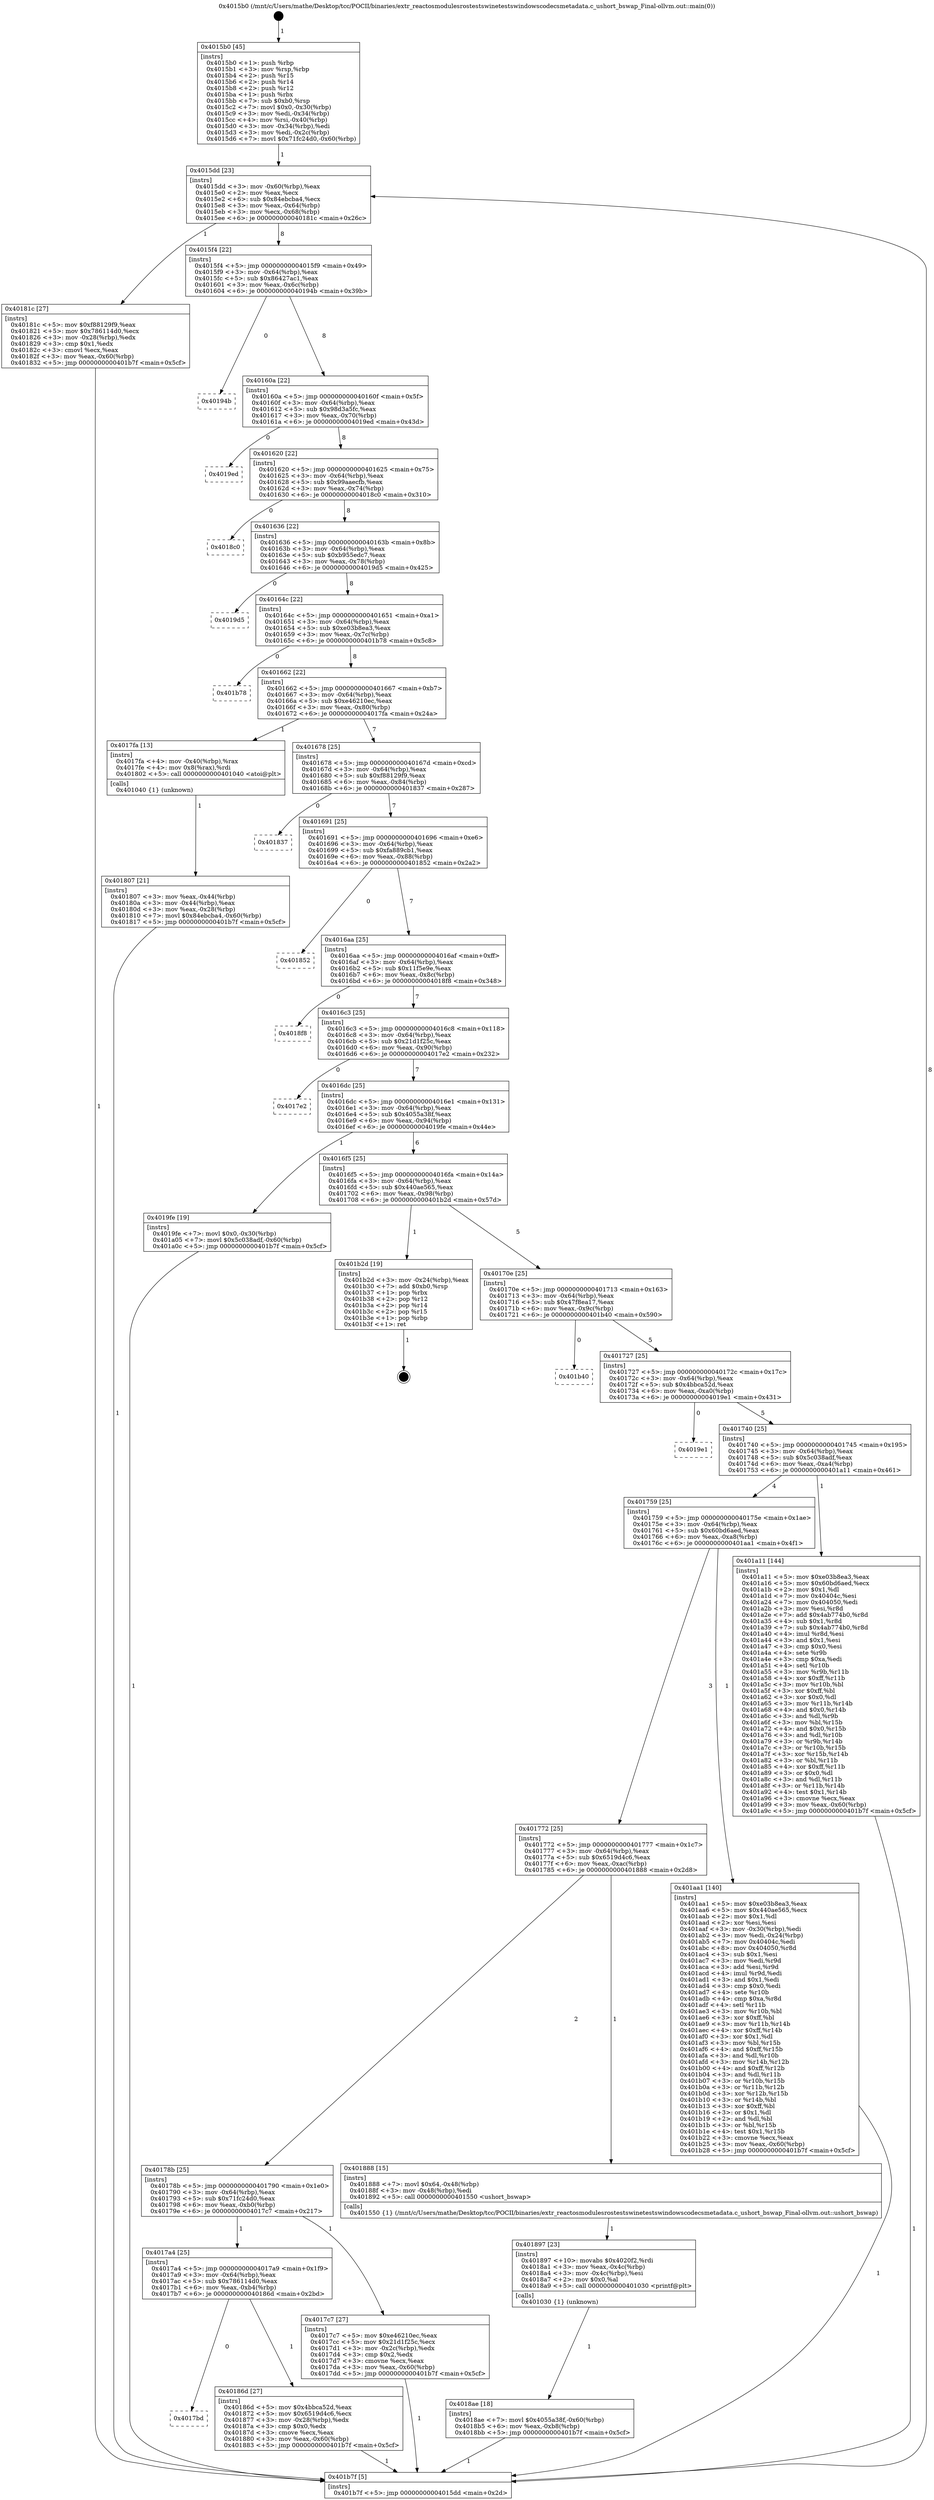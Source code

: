 digraph "0x4015b0" {
  label = "0x4015b0 (/mnt/c/Users/mathe/Desktop/tcc/POCII/binaries/extr_reactosmodulesrostestswinetestswindowscodecsmetadata.c_ushort_bswap_Final-ollvm.out::main(0))"
  labelloc = "t"
  node[shape=record]

  Entry [label="",width=0.3,height=0.3,shape=circle,fillcolor=black,style=filled]
  "0x4015dd" [label="{
     0x4015dd [23]\l
     | [instrs]\l
     &nbsp;&nbsp;0x4015dd \<+3\>: mov -0x60(%rbp),%eax\l
     &nbsp;&nbsp;0x4015e0 \<+2\>: mov %eax,%ecx\l
     &nbsp;&nbsp;0x4015e2 \<+6\>: sub $0x84ebcba4,%ecx\l
     &nbsp;&nbsp;0x4015e8 \<+3\>: mov %eax,-0x64(%rbp)\l
     &nbsp;&nbsp;0x4015eb \<+3\>: mov %ecx,-0x68(%rbp)\l
     &nbsp;&nbsp;0x4015ee \<+6\>: je 000000000040181c \<main+0x26c\>\l
  }"]
  "0x40181c" [label="{
     0x40181c [27]\l
     | [instrs]\l
     &nbsp;&nbsp;0x40181c \<+5\>: mov $0xf88129f9,%eax\l
     &nbsp;&nbsp;0x401821 \<+5\>: mov $0x786114d0,%ecx\l
     &nbsp;&nbsp;0x401826 \<+3\>: mov -0x28(%rbp),%edx\l
     &nbsp;&nbsp;0x401829 \<+3\>: cmp $0x1,%edx\l
     &nbsp;&nbsp;0x40182c \<+3\>: cmovl %ecx,%eax\l
     &nbsp;&nbsp;0x40182f \<+3\>: mov %eax,-0x60(%rbp)\l
     &nbsp;&nbsp;0x401832 \<+5\>: jmp 0000000000401b7f \<main+0x5cf\>\l
  }"]
  "0x4015f4" [label="{
     0x4015f4 [22]\l
     | [instrs]\l
     &nbsp;&nbsp;0x4015f4 \<+5\>: jmp 00000000004015f9 \<main+0x49\>\l
     &nbsp;&nbsp;0x4015f9 \<+3\>: mov -0x64(%rbp),%eax\l
     &nbsp;&nbsp;0x4015fc \<+5\>: sub $0x86427ac1,%eax\l
     &nbsp;&nbsp;0x401601 \<+3\>: mov %eax,-0x6c(%rbp)\l
     &nbsp;&nbsp;0x401604 \<+6\>: je 000000000040194b \<main+0x39b\>\l
  }"]
  Exit [label="",width=0.3,height=0.3,shape=circle,fillcolor=black,style=filled,peripheries=2]
  "0x40194b" [label="{
     0x40194b\l
  }", style=dashed]
  "0x40160a" [label="{
     0x40160a [22]\l
     | [instrs]\l
     &nbsp;&nbsp;0x40160a \<+5\>: jmp 000000000040160f \<main+0x5f\>\l
     &nbsp;&nbsp;0x40160f \<+3\>: mov -0x64(%rbp),%eax\l
     &nbsp;&nbsp;0x401612 \<+5\>: sub $0x98d3a5fc,%eax\l
     &nbsp;&nbsp;0x401617 \<+3\>: mov %eax,-0x70(%rbp)\l
     &nbsp;&nbsp;0x40161a \<+6\>: je 00000000004019ed \<main+0x43d\>\l
  }"]
  "0x4018ae" [label="{
     0x4018ae [18]\l
     | [instrs]\l
     &nbsp;&nbsp;0x4018ae \<+7\>: movl $0x4055a38f,-0x60(%rbp)\l
     &nbsp;&nbsp;0x4018b5 \<+6\>: mov %eax,-0xb8(%rbp)\l
     &nbsp;&nbsp;0x4018bb \<+5\>: jmp 0000000000401b7f \<main+0x5cf\>\l
  }"]
  "0x4019ed" [label="{
     0x4019ed\l
  }", style=dashed]
  "0x401620" [label="{
     0x401620 [22]\l
     | [instrs]\l
     &nbsp;&nbsp;0x401620 \<+5\>: jmp 0000000000401625 \<main+0x75\>\l
     &nbsp;&nbsp;0x401625 \<+3\>: mov -0x64(%rbp),%eax\l
     &nbsp;&nbsp;0x401628 \<+5\>: sub $0x99aaecfb,%eax\l
     &nbsp;&nbsp;0x40162d \<+3\>: mov %eax,-0x74(%rbp)\l
     &nbsp;&nbsp;0x401630 \<+6\>: je 00000000004018c0 \<main+0x310\>\l
  }"]
  "0x401897" [label="{
     0x401897 [23]\l
     | [instrs]\l
     &nbsp;&nbsp;0x401897 \<+10\>: movabs $0x4020f2,%rdi\l
     &nbsp;&nbsp;0x4018a1 \<+3\>: mov %eax,-0x4c(%rbp)\l
     &nbsp;&nbsp;0x4018a4 \<+3\>: mov -0x4c(%rbp),%esi\l
     &nbsp;&nbsp;0x4018a7 \<+2\>: mov $0x0,%al\l
     &nbsp;&nbsp;0x4018a9 \<+5\>: call 0000000000401030 \<printf@plt\>\l
     | [calls]\l
     &nbsp;&nbsp;0x401030 \{1\} (unknown)\l
  }"]
  "0x4018c0" [label="{
     0x4018c0\l
  }", style=dashed]
  "0x401636" [label="{
     0x401636 [22]\l
     | [instrs]\l
     &nbsp;&nbsp;0x401636 \<+5\>: jmp 000000000040163b \<main+0x8b\>\l
     &nbsp;&nbsp;0x40163b \<+3\>: mov -0x64(%rbp),%eax\l
     &nbsp;&nbsp;0x40163e \<+5\>: sub $0xb955edc7,%eax\l
     &nbsp;&nbsp;0x401643 \<+3\>: mov %eax,-0x78(%rbp)\l
     &nbsp;&nbsp;0x401646 \<+6\>: je 00000000004019d5 \<main+0x425\>\l
  }"]
  "0x4017bd" [label="{
     0x4017bd\l
  }", style=dashed]
  "0x4019d5" [label="{
     0x4019d5\l
  }", style=dashed]
  "0x40164c" [label="{
     0x40164c [22]\l
     | [instrs]\l
     &nbsp;&nbsp;0x40164c \<+5\>: jmp 0000000000401651 \<main+0xa1\>\l
     &nbsp;&nbsp;0x401651 \<+3\>: mov -0x64(%rbp),%eax\l
     &nbsp;&nbsp;0x401654 \<+5\>: sub $0xe03b8ea3,%eax\l
     &nbsp;&nbsp;0x401659 \<+3\>: mov %eax,-0x7c(%rbp)\l
     &nbsp;&nbsp;0x40165c \<+6\>: je 0000000000401b78 \<main+0x5c8\>\l
  }"]
  "0x40186d" [label="{
     0x40186d [27]\l
     | [instrs]\l
     &nbsp;&nbsp;0x40186d \<+5\>: mov $0x4bbca52d,%eax\l
     &nbsp;&nbsp;0x401872 \<+5\>: mov $0x6519d4c6,%ecx\l
     &nbsp;&nbsp;0x401877 \<+3\>: mov -0x28(%rbp),%edx\l
     &nbsp;&nbsp;0x40187a \<+3\>: cmp $0x0,%edx\l
     &nbsp;&nbsp;0x40187d \<+3\>: cmove %ecx,%eax\l
     &nbsp;&nbsp;0x401880 \<+3\>: mov %eax,-0x60(%rbp)\l
     &nbsp;&nbsp;0x401883 \<+5\>: jmp 0000000000401b7f \<main+0x5cf\>\l
  }"]
  "0x401b78" [label="{
     0x401b78\l
  }", style=dashed]
  "0x401662" [label="{
     0x401662 [22]\l
     | [instrs]\l
     &nbsp;&nbsp;0x401662 \<+5\>: jmp 0000000000401667 \<main+0xb7\>\l
     &nbsp;&nbsp;0x401667 \<+3\>: mov -0x64(%rbp),%eax\l
     &nbsp;&nbsp;0x40166a \<+5\>: sub $0xe46210ec,%eax\l
     &nbsp;&nbsp;0x40166f \<+3\>: mov %eax,-0x80(%rbp)\l
     &nbsp;&nbsp;0x401672 \<+6\>: je 00000000004017fa \<main+0x24a\>\l
  }"]
  "0x401807" [label="{
     0x401807 [21]\l
     | [instrs]\l
     &nbsp;&nbsp;0x401807 \<+3\>: mov %eax,-0x44(%rbp)\l
     &nbsp;&nbsp;0x40180a \<+3\>: mov -0x44(%rbp),%eax\l
     &nbsp;&nbsp;0x40180d \<+3\>: mov %eax,-0x28(%rbp)\l
     &nbsp;&nbsp;0x401810 \<+7\>: movl $0x84ebcba4,-0x60(%rbp)\l
     &nbsp;&nbsp;0x401817 \<+5\>: jmp 0000000000401b7f \<main+0x5cf\>\l
  }"]
  "0x4017fa" [label="{
     0x4017fa [13]\l
     | [instrs]\l
     &nbsp;&nbsp;0x4017fa \<+4\>: mov -0x40(%rbp),%rax\l
     &nbsp;&nbsp;0x4017fe \<+4\>: mov 0x8(%rax),%rdi\l
     &nbsp;&nbsp;0x401802 \<+5\>: call 0000000000401040 \<atoi@plt\>\l
     | [calls]\l
     &nbsp;&nbsp;0x401040 \{1\} (unknown)\l
  }"]
  "0x401678" [label="{
     0x401678 [25]\l
     | [instrs]\l
     &nbsp;&nbsp;0x401678 \<+5\>: jmp 000000000040167d \<main+0xcd\>\l
     &nbsp;&nbsp;0x40167d \<+3\>: mov -0x64(%rbp),%eax\l
     &nbsp;&nbsp;0x401680 \<+5\>: sub $0xf88129f9,%eax\l
     &nbsp;&nbsp;0x401685 \<+6\>: mov %eax,-0x84(%rbp)\l
     &nbsp;&nbsp;0x40168b \<+6\>: je 0000000000401837 \<main+0x287\>\l
  }"]
  "0x4015b0" [label="{
     0x4015b0 [45]\l
     | [instrs]\l
     &nbsp;&nbsp;0x4015b0 \<+1\>: push %rbp\l
     &nbsp;&nbsp;0x4015b1 \<+3\>: mov %rsp,%rbp\l
     &nbsp;&nbsp;0x4015b4 \<+2\>: push %r15\l
     &nbsp;&nbsp;0x4015b6 \<+2\>: push %r14\l
     &nbsp;&nbsp;0x4015b8 \<+2\>: push %r12\l
     &nbsp;&nbsp;0x4015ba \<+1\>: push %rbx\l
     &nbsp;&nbsp;0x4015bb \<+7\>: sub $0xb0,%rsp\l
     &nbsp;&nbsp;0x4015c2 \<+7\>: movl $0x0,-0x30(%rbp)\l
     &nbsp;&nbsp;0x4015c9 \<+3\>: mov %edi,-0x34(%rbp)\l
     &nbsp;&nbsp;0x4015cc \<+4\>: mov %rsi,-0x40(%rbp)\l
     &nbsp;&nbsp;0x4015d0 \<+3\>: mov -0x34(%rbp),%edi\l
     &nbsp;&nbsp;0x4015d3 \<+3\>: mov %edi,-0x2c(%rbp)\l
     &nbsp;&nbsp;0x4015d6 \<+7\>: movl $0x71fc24d0,-0x60(%rbp)\l
  }"]
  "0x401837" [label="{
     0x401837\l
  }", style=dashed]
  "0x401691" [label="{
     0x401691 [25]\l
     | [instrs]\l
     &nbsp;&nbsp;0x401691 \<+5\>: jmp 0000000000401696 \<main+0xe6\>\l
     &nbsp;&nbsp;0x401696 \<+3\>: mov -0x64(%rbp),%eax\l
     &nbsp;&nbsp;0x401699 \<+5\>: sub $0xfa889cb1,%eax\l
     &nbsp;&nbsp;0x40169e \<+6\>: mov %eax,-0x88(%rbp)\l
     &nbsp;&nbsp;0x4016a4 \<+6\>: je 0000000000401852 \<main+0x2a2\>\l
  }"]
  "0x401b7f" [label="{
     0x401b7f [5]\l
     | [instrs]\l
     &nbsp;&nbsp;0x401b7f \<+5\>: jmp 00000000004015dd \<main+0x2d\>\l
  }"]
  "0x401852" [label="{
     0x401852\l
  }", style=dashed]
  "0x4016aa" [label="{
     0x4016aa [25]\l
     | [instrs]\l
     &nbsp;&nbsp;0x4016aa \<+5\>: jmp 00000000004016af \<main+0xff\>\l
     &nbsp;&nbsp;0x4016af \<+3\>: mov -0x64(%rbp),%eax\l
     &nbsp;&nbsp;0x4016b2 \<+5\>: sub $0x11f5e9e,%eax\l
     &nbsp;&nbsp;0x4016b7 \<+6\>: mov %eax,-0x8c(%rbp)\l
     &nbsp;&nbsp;0x4016bd \<+6\>: je 00000000004018f8 \<main+0x348\>\l
  }"]
  "0x4017a4" [label="{
     0x4017a4 [25]\l
     | [instrs]\l
     &nbsp;&nbsp;0x4017a4 \<+5\>: jmp 00000000004017a9 \<main+0x1f9\>\l
     &nbsp;&nbsp;0x4017a9 \<+3\>: mov -0x64(%rbp),%eax\l
     &nbsp;&nbsp;0x4017ac \<+5\>: sub $0x786114d0,%eax\l
     &nbsp;&nbsp;0x4017b1 \<+6\>: mov %eax,-0xb4(%rbp)\l
     &nbsp;&nbsp;0x4017b7 \<+6\>: je 000000000040186d \<main+0x2bd\>\l
  }"]
  "0x4018f8" [label="{
     0x4018f8\l
  }", style=dashed]
  "0x4016c3" [label="{
     0x4016c3 [25]\l
     | [instrs]\l
     &nbsp;&nbsp;0x4016c3 \<+5\>: jmp 00000000004016c8 \<main+0x118\>\l
     &nbsp;&nbsp;0x4016c8 \<+3\>: mov -0x64(%rbp),%eax\l
     &nbsp;&nbsp;0x4016cb \<+5\>: sub $0x21d1f25c,%eax\l
     &nbsp;&nbsp;0x4016d0 \<+6\>: mov %eax,-0x90(%rbp)\l
     &nbsp;&nbsp;0x4016d6 \<+6\>: je 00000000004017e2 \<main+0x232\>\l
  }"]
  "0x4017c7" [label="{
     0x4017c7 [27]\l
     | [instrs]\l
     &nbsp;&nbsp;0x4017c7 \<+5\>: mov $0xe46210ec,%eax\l
     &nbsp;&nbsp;0x4017cc \<+5\>: mov $0x21d1f25c,%ecx\l
     &nbsp;&nbsp;0x4017d1 \<+3\>: mov -0x2c(%rbp),%edx\l
     &nbsp;&nbsp;0x4017d4 \<+3\>: cmp $0x2,%edx\l
     &nbsp;&nbsp;0x4017d7 \<+3\>: cmovne %ecx,%eax\l
     &nbsp;&nbsp;0x4017da \<+3\>: mov %eax,-0x60(%rbp)\l
     &nbsp;&nbsp;0x4017dd \<+5\>: jmp 0000000000401b7f \<main+0x5cf\>\l
  }"]
  "0x4017e2" [label="{
     0x4017e2\l
  }", style=dashed]
  "0x4016dc" [label="{
     0x4016dc [25]\l
     | [instrs]\l
     &nbsp;&nbsp;0x4016dc \<+5\>: jmp 00000000004016e1 \<main+0x131\>\l
     &nbsp;&nbsp;0x4016e1 \<+3\>: mov -0x64(%rbp),%eax\l
     &nbsp;&nbsp;0x4016e4 \<+5\>: sub $0x4055a38f,%eax\l
     &nbsp;&nbsp;0x4016e9 \<+6\>: mov %eax,-0x94(%rbp)\l
     &nbsp;&nbsp;0x4016ef \<+6\>: je 00000000004019fe \<main+0x44e\>\l
  }"]
  "0x40178b" [label="{
     0x40178b [25]\l
     | [instrs]\l
     &nbsp;&nbsp;0x40178b \<+5\>: jmp 0000000000401790 \<main+0x1e0\>\l
     &nbsp;&nbsp;0x401790 \<+3\>: mov -0x64(%rbp),%eax\l
     &nbsp;&nbsp;0x401793 \<+5\>: sub $0x71fc24d0,%eax\l
     &nbsp;&nbsp;0x401798 \<+6\>: mov %eax,-0xb0(%rbp)\l
     &nbsp;&nbsp;0x40179e \<+6\>: je 00000000004017c7 \<main+0x217\>\l
  }"]
  "0x4019fe" [label="{
     0x4019fe [19]\l
     | [instrs]\l
     &nbsp;&nbsp;0x4019fe \<+7\>: movl $0x0,-0x30(%rbp)\l
     &nbsp;&nbsp;0x401a05 \<+7\>: movl $0x5c038adf,-0x60(%rbp)\l
     &nbsp;&nbsp;0x401a0c \<+5\>: jmp 0000000000401b7f \<main+0x5cf\>\l
  }"]
  "0x4016f5" [label="{
     0x4016f5 [25]\l
     | [instrs]\l
     &nbsp;&nbsp;0x4016f5 \<+5\>: jmp 00000000004016fa \<main+0x14a\>\l
     &nbsp;&nbsp;0x4016fa \<+3\>: mov -0x64(%rbp),%eax\l
     &nbsp;&nbsp;0x4016fd \<+5\>: sub $0x440ae565,%eax\l
     &nbsp;&nbsp;0x401702 \<+6\>: mov %eax,-0x98(%rbp)\l
     &nbsp;&nbsp;0x401708 \<+6\>: je 0000000000401b2d \<main+0x57d\>\l
  }"]
  "0x401888" [label="{
     0x401888 [15]\l
     | [instrs]\l
     &nbsp;&nbsp;0x401888 \<+7\>: movl $0x64,-0x48(%rbp)\l
     &nbsp;&nbsp;0x40188f \<+3\>: mov -0x48(%rbp),%edi\l
     &nbsp;&nbsp;0x401892 \<+5\>: call 0000000000401550 \<ushort_bswap\>\l
     | [calls]\l
     &nbsp;&nbsp;0x401550 \{1\} (/mnt/c/Users/mathe/Desktop/tcc/POCII/binaries/extr_reactosmodulesrostestswinetestswindowscodecsmetadata.c_ushort_bswap_Final-ollvm.out::ushort_bswap)\l
  }"]
  "0x401b2d" [label="{
     0x401b2d [19]\l
     | [instrs]\l
     &nbsp;&nbsp;0x401b2d \<+3\>: mov -0x24(%rbp),%eax\l
     &nbsp;&nbsp;0x401b30 \<+7\>: add $0xb0,%rsp\l
     &nbsp;&nbsp;0x401b37 \<+1\>: pop %rbx\l
     &nbsp;&nbsp;0x401b38 \<+2\>: pop %r12\l
     &nbsp;&nbsp;0x401b3a \<+2\>: pop %r14\l
     &nbsp;&nbsp;0x401b3c \<+2\>: pop %r15\l
     &nbsp;&nbsp;0x401b3e \<+1\>: pop %rbp\l
     &nbsp;&nbsp;0x401b3f \<+1\>: ret\l
  }"]
  "0x40170e" [label="{
     0x40170e [25]\l
     | [instrs]\l
     &nbsp;&nbsp;0x40170e \<+5\>: jmp 0000000000401713 \<main+0x163\>\l
     &nbsp;&nbsp;0x401713 \<+3\>: mov -0x64(%rbp),%eax\l
     &nbsp;&nbsp;0x401716 \<+5\>: sub $0x47f8ea17,%eax\l
     &nbsp;&nbsp;0x40171b \<+6\>: mov %eax,-0x9c(%rbp)\l
     &nbsp;&nbsp;0x401721 \<+6\>: je 0000000000401b40 \<main+0x590\>\l
  }"]
  "0x401772" [label="{
     0x401772 [25]\l
     | [instrs]\l
     &nbsp;&nbsp;0x401772 \<+5\>: jmp 0000000000401777 \<main+0x1c7\>\l
     &nbsp;&nbsp;0x401777 \<+3\>: mov -0x64(%rbp),%eax\l
     &nbsp;&nbsp;0x40177a \<+5\>: sub $0x6519d4c6,%eax\l
     &nbsp;&nbsp;0x40177f \<+6\>: mov %eax,-0xac(%rbp)\l
     &nbsp;&nbsp;0x401785 \<+6\>: je 0000000000401888 \<main+0x2d8\>\l
  }"]
  "0x401b40" [label="{
     0x401b40\l
  }", style=dashed]
  "0x401727" [label="{
     0x401727 [25]\l
     | [instrs]\l
     &nbsp;&nbsp;0x401727 \<+5\>: jmp 000000000040172c \<main+0x17c\>\l
     &nbsp;&nbsp;0x40172c \<+3\>: mov -0x64(%rbp),%eax\l
     &nbsp;&nbsp;0x40172f \<+5\>: sub $0x4bbca52d,%eax\l
     &nbsp;&nbsp;0x401734 \<+6\>: mov %eax,-0xa0(%rbp)\l
     &nbsp;&nbsp;0x40173a \<+6\>: je 00000000004019e1 \<main+0x431\>\l
  }"]
  "0x401aa1" [label="{
     0x401aa1 [140]\l
     | [instrs]\l
     &nbsp;&nbsp;0x401aa1 \<+5\>: mov $0xe03b8ea3,%eax\l
     &nbsp;&nbsp;0x401aa6 \<+5\>: mov $0x440ae565,%ecx\l
     &nbsp;&nbsp;0x401aab \<+2\>: mov $0x1,%dl\l
     &nbsp;&nbsp;0x401aad \<+2\>: xor %esi,%esi\l
     &nbsp;&nbsp;0x401aaf \<+3\>: mov -0x30(%rbp),%edi\l
     &nbsp;&nbsp;0x401ab2 \<+3\>: mov %edi,-0x24(%rbp)\l
     &nbsp;&nbsp;0x401ab5 \<+7\>: mov 0x40404c,%edi\l
     &nbsp;&nbsp;0x401abc \<+8\>: mov 0x404050,%r8d\l
     &nbsp;&nbsp;0x401ac4 \<+3\>: sub $0x1,%esi\l
     &nbsp;&nbsp;0x401ac7 \<+3\>: mov %edi,%r9d\l
     &nbsp;&nbsp;0x401aca \<+3\>: add %esi,%r9d\l
     &nbsp;&nbsp;0x401acd \<+4\>: imul %r9d,%edi\l
     &nbsp;&nbsp;0x401ad1 \<+3\>: and $0x1,%edi\l
     &nbsp;&nbsp;0x401ad4 \<+3\>: cmp $0x0,%edi\l
     &nbsp;&nbsp;0x401ad7 \<+4\>: sete %r10b\l
     &nbsp;&nbsp;0x401adb \<+4\>: cmp $0xa,%r8d\l
     &nbsp;&nbsp;0x401adf \<+4\>: setl %r11b\l
     &nbsp;&nbsp;0x401ae3 \<+3\>: mov %r10b,%bl\l
     &nbsp;&nbsp;0x401ae6 \<+3\>: xor $0xff,%bl\l
     &nbsp;&nbsp;0x401ae9 \<+3\>: mov %r11b,%r14b\l
     &nbsp;&nbsp;0x401aec \<+4\>: xor $0xff,%r14b\l
     &nbsp;&nbsp;0x401af0 \<+3\>: xor $0x1,%dl\l
     &nbsp;&nbsp;0x401af3 \<+3\>: mov %bl,%r15b\l
     &nbsp;&nbsp;0x401af6 \<+4\>: and $0xff,%r15b\l
     &nbsp;&nbsp;0x401afa \<+3\>: and %dl,%r10b\l
     &nbsp;&nbsp;0x401afd \<+3\>: mov %r14b,%r12b\l
     &nbsp;&nbsp;0x401b00 \<+4\>: and $0xff,%r12b\l
     &nbsp;&nbsp;0x401b04 \<+3\>: and %dl,%r11b\l
     &nbsp;&nbsp;0x401b07 \<+3\>: or %r10b,%r15b\l
     &nbsp;&nbsp;0x401b0a \<+3\>: or %r11b,%r12b\l
     &nbsp;&nbsp;0x401b0d \<+3\>: xor %r12b,%r15b\l
     &nbsp;&nbsp;0x401b10 \<+3\>: or %r14b,%bl\l
     &nbsp;&nbsp;0x401b13 \<+3\>: xor $0xff,%bl\l
     &nbsp;&nbsp;0x401b16 \<+3\>: or $0x1,%dl\l
     &nbsp;&nbsp;0x401b19 \<+2\>: and %dl,%bl\l
     &nbsp;&nbsp;0x401b1b \<+3\>: or %bl,%r15b\l
     &nbsp;&nbsp;0x401b1e \<+4\>: test $0x1,%r15b\l
     &nbsp;&nbsp;0x401b22 \<+3\>: cmovne %ecx,%eax\l
     &nbsp;&nbsp;0x401b25 \<+3\>: mov %eax,-0x60(%rbp)\l
     &nbsp;&nbsp;0x401b28 \<+5\>: jmp 0000000000401b7f \<main+0x5cf\>\l
  }"]
  "0x4019e1" [label="{
     0x4019e1\l
  }", style=dashed]
  "0x401740" [label="{
     0x401740 [25]\l
     | [instrs]\l
     &nbsp;&nbsp;0x401740 \<+5\>: jmp 0000000000401745 \<main+0x195\>\l
     &nbsp;&nbsp;0x401745 \<+3\>: mov -0x64(%rbp),%eax\l
     &nbsp;&nbsp;0x401748 \<+5\>: sub $0x5c038adf,%eax\l
     &nbsp;&nbsp;0x40174d \<+6\>: mov %eax,-0xa4(%rbp)\l
     &nbsp;&nbsp;0x401753 \<+6\>: je 0000000000401a11 \<main+0x461\>\l
  }"]
  "0x401759" [label="{
     0x401759 [25]\l
     | [instrs]\l
     &nbsp;&nbsp;0x401759 \<+5\>: jmp 000000000040175e \<main+0x1ae\>\l
     &nbsp;&nbsp;0x40175e \<+3\>: mov -0x64(%rbp),%eax\l
     &nbsp;&nbsp;0x401761 \<+5\>: sub $0x60bd6aed,%eax\l
     &nbsp;&nbsp;0x401766 \<+6\>: mov %eax,-0xa8(%rbp)\l
     &nbsp;&nbsp;0x40176c \<+6\>: je 0000000000401aa1 \<main+0x4f1\>\l
  }"]
  "0x401a11" [label="{
     0x401a11 [144]\l
     | [instrs]\l
     &nbsp;&nbsp;0x401a11 \<+5\>: mov $0xe03b8ea3,%eax\l
     &nbsp;&nbsp;0x401a16 \<+5\>: mov $0x60bd6aed,%ecx\l
     &nbsp;&nbsp;0x401a1b \<+2\>: mov $0x1,%dl\l
     &nbsp;&nbsp;0x401a1d \<+7\>: mov 0x40404c,%esi\l
     &nbsp;&nbsp;0x401a24 \<+7\>: mov 0x404050,%edi\l
     &nbsp;&nbsp;0x401a2b \<+3\>: mov %esi,%r8d\l
     &nbsp;&nbsp;0x401a2e \<+7\>: add $0x4ab774b0,%r8d\l
     &nbsp;&nbsp;0x401a35 \<+4\>: sub $0x1,%r8d\l
     &nbsp;&nbsp;0x401a39 \<+7\>: sub $0x4ab774b0,%r8d\l
     &nbsp;&nbsp;0x401a40 \<+4\>: imul %r8d,%esi\l
     &nbsp;&nbsp;0x401a44 \<+3\>: and $0x1,%esi\l
     &nbsp;&nbsp;0x401a47 \<+3\>: cmp $0x0,%esi\l
     &nbsp;&nbsp;0x401a4a \<+4\>: sete %r9b\l
     &nbsp;&nbsp;0x401a4e \<+3\>: cmp $0xa,%edi\l
     &nbsp;&nbsp;0x401a51 \<+4\>: setl %r10b\l
     &nbsp;&nbsp;0x401a55 \<+3\>: mov %r9b,%r11b\l
     &nbsp;&nbsp;0x401a58 \<+4\>: xor $0xff,%r11b\l
     &nbsp;&nbsp;0x401a5c \<+3\>: mov %r10b,%bl\l
     &nbsp;&nbsp;0x401a5f \<+3\>: xor $0xff,%bl\l
     &nbsp;&nbsp;0x401a62 \<+3\>: xor $0x0,%dl\l
     &nbsp;&nbsp;0x401a65 \<+3\>: mov %r11b,%r14b\l
     &nbsp;&nbsp;0x401a68 \<+4\>: and $0x0,%r14b\l
     &nbsp;&nbsp;0x401a6c \<+3\>: and %dl,%r9b\l
     &nbsp;&nbsp;0x401a6f \<+3\>: mov %bl,%r15b\l
     &nbsp;&nbsp;0x401a72 \<+4\>: and $0x0,%r15b\l
     &nbsp;&nbsp;0x401a76 \<+3\>: and %dl,%r10b\l
     &nbsp;&nbsp;0x401a79 \<+3\>: or %r9b,%r14b\l
     &nbsp;&nbsp;0x401a7c \<+3\>: or %r10b,%r15b\l
     &nbsp;&nbsp;0x401a7f \<+3\>: xor %r15b,%r14b\l
     &nbsp;&nbsp;0x401a82 \<+3\>: or %bl,%r11b\l
     &nbsp;&nbsp;0x401a85 \<+4\>: xor $0xff,%r11b\l
     &nbsp;&nbsp;0x401a89 \<+3\>: or $0x0,%dl\l
     &nbsp;&nbsp;0x401a8c \<+3\>: and %dl,%r11b\l
     &nbsp;&nbsp;0x401a8f \<+3\>: or %r11b,%r14b\l
     &nbsp;&nbsp;0x401a92 \<+4\>: test $0x1,%r14b\l
     &nbsp;&nbsp;0x401a96 \<+3\>: cmovne %ecx,%eax\l
     &nbsp;&nbsp;0x401a99 \<+3\>: mov %eax,-0x60(%rbp)\l
     &nbsp;&nbsp;0x401a9c \<+5\>: jmp 0000000000401b7f \<main+0x5cf\>\l
  }"]
  Entry -> "0x4015b0" [label=" 1"]
  "0x4015dd" -> "0x40181c" [label=" 1"]
  "0x4015dd" -> "0x4015f4" [label=" 8"]
  "0x401b2d" -> Exit [label=" 1"]
  "0x4015f4" -> "0x40194b" [label=" 0"]
  "0x4015f4" -> "0x40160a" [label=" 8"]
  "0x401aa1" -> "0x401b7f" [label=" 1"]
  "0x40160a" -> "0x4019ed" [label=" 0"]
  "0x40160a" -> "0x401620" [label=" 8"]
  "0x401a11" -> "0x401b7f" [label=" 1"]
  "0x401620" -> "0x4018c0" [label=" 0"]
  "0x401620" -> "0x401636" [label=" 8"]
  "0x4019fe" -> "0x401b7f" [label=" 1"]
  "0x401636" -> "0x4019d5" [label=" 0"]
  "0x401636" -> "0x40164c" [label=" 8"]
  "0x4018ae" -> "0x401b7f" [label=" 1"]
  "0x40164c" -> "0x401b78" [label=" 0"]
  "0x40164c" -> "0x401662" [label=" 8"]
  "0x401897" -> "0x4018ae" [label=" 1"]
  "0x401662" -> "0x4017fa" [label=" 1"]
  "0x401662" -> "0x401678" [label=" 7"]
  "0x40186d" -> "0x401b7f" [label=" 1"]
  "0x401678" -> "0x401837" [label=" 0"]
  "0x401678" -> "0x401691" [label=" 7"]
  "0x4017a4" -> "0x4017bd" [label=" 0"]
  "0x401691" -> "0x401852" [label=" 0"]
  "0x401691" -> "0x4016aa" [label=" 7"]
  "0x4017a4" -> "0x40186d" [label=" 1"]
  "0x4016aa" -> "0x4018f8" [label=" 0"]
  "0x4016aa" -> "0x4016c3" [label=" 7"]
  "0x401888" -> "0x401897" [label=" 1"]
  "0x4016c3" -> "0x4017e2" [label=" 0"]
  "0x4016c3" -> "0x4016dc" [label=" 7"]
  "0x40181c" -> "0x401b7f" [label=" 1"]
  "0x4016dc" -> "0x4019fe" [label=" 1"]
  "0x4016dc" -> "0x4016f5" [label=" 6"]
  "0x4017fa" -> "0x401807" [label=" 1"]
  "0x4016f5" -> "0x401b2d" [label=" 1"]
  "0x4016f5" -> "0x40170e" [label=" 5"]
  "0x401b7f" -> "0x4015dd" [label=" 8"]
  "0x40170e" -> "0x401b40" [label=" 0"]
  "0x40170e" -> "0x401727" [label=" 5"]
  "0x4017c7" -> "0x401b7f" [label=" 1"]
  "0x401727" -> "0x4019e1" [label=" 0"]
  "0x401727" -> "0x401740" [label=" 5"]
  "0x40178b" -> "0x4017a4" [label=" 1"]
  "0x401740" -> "0x401a11" [label=" 1"]
  "0x401740" -> "0x401759" [label=" 4"]
  "0x40178b" -> "0x4017c7" [label=" 1"]
  "0x401759" -> "0x401aa1" [label=" 1"]
  "0x401759" -> "0x401772" [label=" 3"]
  "0x4015b0" -> "0x4015dd" [label=" 1"]
  "0x401772" -> "0x401888" [label=" 1"]
  "0x401772" -> "0x40178b" [label=" 2"]
  "0x401807" -> "0x401b7f" [label=" 1"]
}

